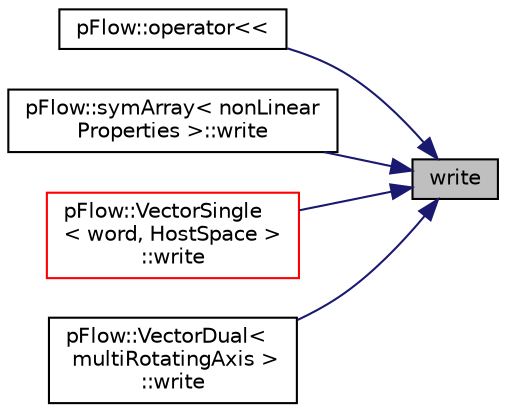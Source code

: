 digraph "write"
{
 // LATEX_PDF_SIZE
  edge [fontname="Helvetica",fontsize="10",labelfontname="Helvetica",labelfontsize="10"];
  node [fontname="Helvetica",fontsize="10",shape=record];
  rankdir="RL";
  Node1 [label="write",height=0.2,width=0.4,color="black", fillcolor="grey75", style="filled", fontcolor="black",tooltip=" "];
  Node1 -> Node2 [dir="back",color="midnightblue",fontsize="10",style="solid",fontname="Helvetica"];
  Node2 [label="pFlow::operator\<\<",height=0.2,width=0.4,color="black", fillcolor="white", style="filled",URL="$namespacepFlow.html#ad49266c77096c69d62134d3875259627",tooltip=" "];
  Node1 -> Node3 [dir="back",color="midnightblue",fontsize="10",style="solid",fontname="Helvetica"];
  Node3 [label="pFlow::symArray\< nonLinear\lProperties \>::write",height=0.2,width=0.4,color="black", fillcolor="white", style="filled",URL="$classpFlow_1_1symArray.html#aa7d820a4dd0777a9a82aee242b83a167",tooltip=" "];
  Node1 -> Node4 [dir="back",color="midnightblue",fontsize="10",style="solid",fontname="Helvetica"];
  Node4 [label="pFlow::VectorSingle\l\< word, HostSpace \>\l::write",height=0.2,width=0.4,color="red", fillcolor="white", style="filled",URL="$classpFlow_1_1VectorSingle_3_01word_00_01HostSpace_01_4.html#a822fe0cdae82912d7c35e008c6158a61",tooltip="Write the vector to os."];
  Node1 -> Node6 [dir="back",color="midnightblue",fontsize="10",style="solid",fontname="Helvetica"];
  Node6 [label="pFlow::VectorDual\<\l multiRotatingAxis \>\l::write",height=0.2,width=0.4,color="black", fillcolor="white", style="filled",URL="$classpFlow_1_1VectorDual.html#aa7d820a4dd0777a9a82aee242b83a167",tooltip=" "];
}
